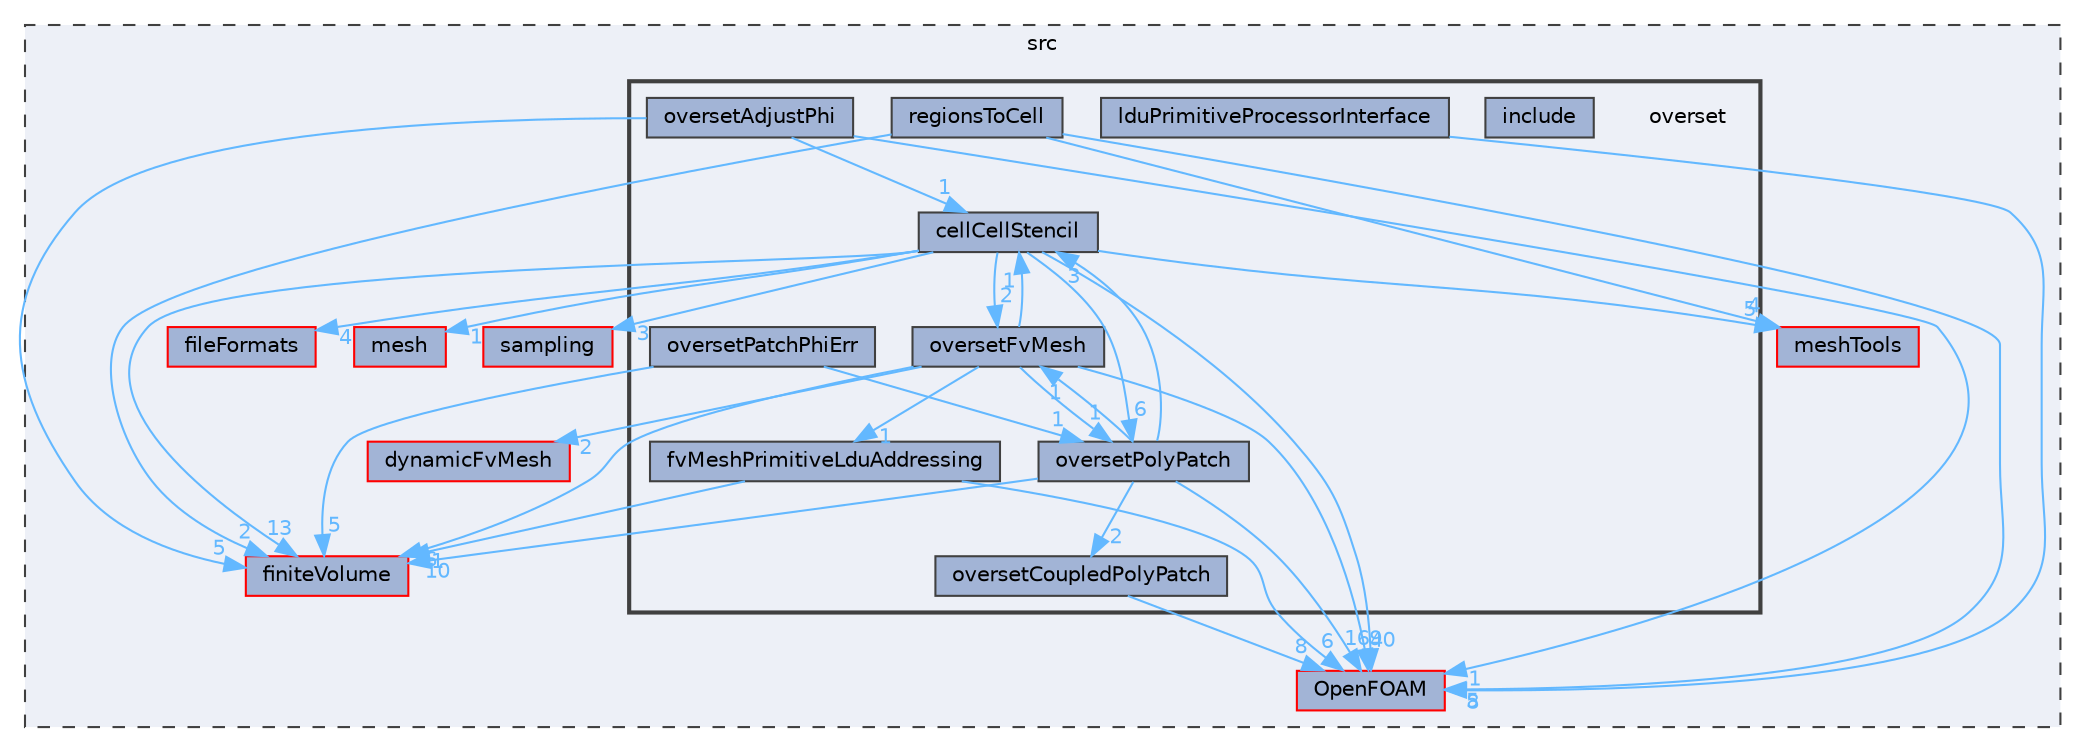 digraph "src/overset"
{
 // LATEX_PDF_SIZE
  bgcolor="transparent";
  edge [fontname=Helvetica,fontsize=10,labelfontname=Helvetica,labelfontsize=10];
  node [fontname=Helvetica,fontsize=10,shape=box,height=0.2,width=0.4];
  compound=true
  subgraph clusterdir_68267d1309a1af8e8297ef4c3efbcdba {
    graph [ bgcolor="#edf0f7", pencolor="grey25", label="src", fontname=Helvetica,fontsize=10 style="filled,dashed", URL="dir_68267d1309a1af8e8297ef4c3efbcdba.html",tooltip=""]
  dir_24a3817a3c61c11f04a0a72057522f4f [label="sampling", fillcolor="#a2b4d6", color="red", style="filled", URL="dir_24a3817a3c61c11f04a0a72057522f4f.html",tooltip=""];
  dir_7045e8b584c9485727394e576736d39b [label="dynamicFvMesh", fillcolor="#a2b4d6", color="red", style="filled", URL="dir_7045e8b584c9485727394e576736d39b.html",tooltip=""];
  dir_9bd15774b555cf7259a6fa18f99fe99b [label="finiteVolume", fillcolor="#a2b4d6", color="red", style="filled", URL="dir_9bd15774b555cf7259a6fa18f99fe99b.html",tooltip=""];
  dir_ae30ad0bef50cf391b24c614251bb9fd [label="meshTools", fillcolor="#a2b4d6", color="red", style="filled", URL="dir_ae30ad0bef50cf391b24c614251bb9fd.html",tooltip=""];
  dir_b05602f37bb521a7142c0a3e200b5f35 [label="fileFormats", fillcolor="#a2b4d6", color="red", style="filled", URL="dir_b05602f37bb521a7142c0a3e200b5f35.html",tooltip=""];
  dir_c5473ff19b20e6ec4dfe5c310b3778a8 [label="OpenFOAM", fillcolor="#a2b4d6", color="red", style="filled", URL="dir_c5473ff19b20e6ec4dfe5c310b3778a8.html",tooltip=""];
  dir_7be0d8c199b9408ae01f5d77515b8def [label="mesh", fillcolor="#a2b4d6", color="red", style="filled", URL="dir_7be0d8c199b9408ae01f5d77515b8def.html",tooltip=""];
  subgraph clusterdir_130ea3eb54766613bed36c4f96e55285 {
    graph [ bgcolor="#edf0f7", pencolor="grey25", label="", fontname=Helvetica,fontsize=10 style="filled,bold", URL="dir_130ea3eb54766613bed36c4f96e55285.html",tooltip=""]
    dir_130ea3eb54766613bed36c4f96e55285 [shape=plaintext, label="overset"];
  dir_c8b95e09d21a64825888613c18fe4ff2 [label="cellCellStencil", fillcolor="#a2b4d6", color="grey25", style="filled", URL="dir_c8b95e09d21a64825888613c18fe4ff2.html",tooltip=""];
  dir_1cd283f81202a1738495e9e43e1b9571 [label="fvMeshPrimitiveLduAddressing", fillcolor="#a2b4d6", color="grey25", style="filled", URL="dir_1cd283f81202a1738495e9e43e1b9571.html",tooltip=""];
  dir_562a6031340baf72c43bd2aeaa54b862 [label="include", fillcolor="#a2b4d6", color="grey25", style="filled", URL="dir_562a6031340baf72c43bd2aeaa54b862.html",tooltip=""];
  dir_b762ae4e91a4fddfcd1b3d4b364e39f6 [label="lduPrimitiveProcessorInterface", fillcolor="#a2b4d6", color="grey25", style="filled", URL="dir_b762ae4e91a4fddfcd1b3d4b364e39f6.html",tooltip=""];
  dir_5a4d0cfa64947f6700a95656be3eb91d [label="oversetAdjustPhi", fillcolor="#a2b4d6", color="grey25", style="filled", URL="dir_5a4d0cfa64947f6700a95656be3eb91d.html",tooltip=""];
  dir_61759e93040a29815afe1d0b610388a7 [label="oversetCoupledPolyPatch", fillcolor="#a2b4d6", color="grey25", style="filled", URL="dir_61759e93040a29815afe1d0b610388a7.html",tooltip=""];
  dir_e269dd38301bd468c0a3829ed627b350 [label="oversetFvMesh", fillcolor="#a2b4d6", color="grey25", style="filled", URL="dir_e269dd38301bd468c0a3829ed627b350.html",tooltip=""];
  dir_a0f2cc622baecb5014dc84ee678c1f93 [label="oversetPatchPhiErr", fillcolor="#a2b4d6", color="grey25", style="filled", URL="dir_a0f2cc622baecb5014dc84ee678c1f93.html",tooltip=""];
  dir_8cbf50248437c6cbef5e7db625f6cd01 [label="oversetPolyPatch", fillcolor="#a2b4d6", color="grey25", style="filled", URL="dir_8cbf50248437c6cbef5e7db625f6cd01.html",tooltip=""];
  dir_2b3f342791f82e1c0a2639cb6ddb1e11 [label="regionsToCell", fillcolor="#a2b4d6", color="grey25", style="filled", URL="dir_2b3f342791f82e1c0a2639cb6ddb1e11.html",tooltip=""];
  }
  }
  dir_c8b95e09d21a64825888613c18fe4ff2->dir_c5473ff19b20e6ec4dfe5c310b3778a8 [headlabel="40", labeldistance=1.5 headhref="dir_000412_002695.html" href="dir_000412_002695.html" color="steelblue1" fontcolor="steelblue1"];
  dir_c8b95e09d21a64825888613c18fe4ff2->dir_9bd15774b555cf7259a6fa18f99fe99b [headlabel="13", labeldistance=1.5 headhref="dir_000412_001387.html" href="dir_000412_001387.html" color="steelblue1" fontcolor="steelblue1"];
  dir_c8b95e09d21a64825888613c18fe4ff2->dir_8cbf50248437c6cbef5e7db625f6cd01 [headlabel="6", labeldistance=1.5 headhref="dir_000412_002761.html" href="dir_000412_002761.html" color="steelblue1" fontcolor="steelblue1"];
  dir_c8b95e09d21a64825888613c18fe4ff2->dir_b05602f37bb521a7142c0a3e200b5f35 [headlabel="4", labeldistance=1.5 headhref="dir_000412_001353.html" href="dir_000412_001353.html" color="steelblue1" fontcolor="steelblue1"];
  dir_c8b95e09d21a64825888613c18fe4ff2->dir_24a3817a3c61c11f04a0a72057522f4f [headlabel="3", labeldistance=1.5 headhref="dir_000412_003409.html" href="dir_000412_003409.html" color="steelblue1" fontcolor="steelblue1"];
  dir_c8b95e09d21a64825888613c18fe4ff2->dir_ae30ad0bef50cf391b24c614251bb9fd [headlabel="5", labeldistance=1.5 headhref="dir_000412_002382.html" href="dir_000412_002382.html" color="steelblue1" fontcolor="steelblue1"];
  dir_c8b95e09d21a64825888613c18fe4ff2->dir_e269dd38301bd468c0a3829ed627b350 [headlabel="2", labeldistance=1.5 headhref="dir_000412_002755.html" href="dir_000412_002755.html" color="steelblue1" fontcolor="steelblue1"];
  dir_c8b95e09d21a64825888613c18fe4ff2->dir_7be0d8c199b9408ae01f5d77515b8def [headlabel="1", labeldistance=1.5 headhref="dir_000412_002359.html" href="dir_000412_002359.html" color="steelblue1" fontcolor="steelblue1"];
  dir_1cd283f81202a1738495e9e43e1b9571->dir_9bd15774b555cf7259a6fa18f99fe99b [headlabel="1", labeldistance=1.5 headhref="dir_001549_001387.html" href="dir_001549_001387.html" color="steelblue1" fontcolor="steelblue1"];
  dir_1cd283f81202a1738495e9e43e1b9571->dir_c5473ff19b20e6ec4dfe5c310b3778a8 [headlabel="6", labeldistance=1.5 headhref="dir_001549_002695.html" href="dir_001549_002695.html" color="steelblue1" fontcolor="steelblue1"];
  dir_b762ae4e91a4fddfcd1b3d4b364e39f6->dir_c5473ff19b20e6ec4dfe5c310b3778a8 [headlabel="8", labeldistance=1.5 headhref="dir_002122_002695.html" href="dir_002122_002695.html" color="steelblue1" fontcolor="steelblue1"];
  dir_5a4d0cfa64947f6700a95656be3eb91d->dir_9bd15774b555cf7259a6fa18f99fe99b [headlabel="5", labeldistance=1.5 headhref="dir_002753_001387.html" href="dir_002753_001387.html" color="steelblue1" fontcolor="steelblue1"];
  dir_5a4d0cfa64947f6700a95656be3eb91d->dir_c5473ff19b20e6ec4dfe5c310b3778a8 [headlabel="1", labeldistance=1.5 headhref="dir_002753_002695.html" href="dir_002753_002695.html" color="steelblue1" fontcolor="steelblue1"];
  dir_5a4d0cfa64947f6700a95656be3eb91d->dir_c8b95e09d21a64825888613c18fe4ff2 [headlabel="1", labeldistance=1.5 headhref="dir_002753_000412.html" href="dir_002753_000412.html" color="steelblue1" fontcolor="steelblue1"];
  dir_61759e93040a29815afe1d0b610388a7->dir_c5473ff19b20e6ec4dfe5c310b3778a8 [headlabel="8", labeldistance=1.5 headhref="dir_002754_002695.html" href="dir_002754_002695.html" color="steelblue1" fontcolor="steelblue1"];
  dir_e269dd38301bd468c0a3829ed627b350->dir_1cd283f81202a1738495e9e43e1b9571 [headlabel="1", labeldistance=1.5 headhref="dir_002755_001549.html" href="dir_002755_001549.html" color="steelblue1" fontcolor="steelblue1"];
  dir_e269dd38301bd468c0a3829ed627b350->dir_7045e8b584c9485727394e576736d39b [headlabel="2", labeldistance=1.5 headhref="dir_002755_001077.html" href="dir_002755_001077.html" color="steelblue1" fontcolor="steelblue1"];
  dir_e269dd38301bd468c0a3829ed627b350->dir_8cbf50248437c6cbef5e7db625f6cd01 [headlabel="1", labeldistance=1.5 headhref="dir_002755_002761.html" href="dir_002755_002761.html" color="steelblue1" fontcolor="steelblue1"];
  dir_e269dd38301bd468c0a3829ed627b350->dir_9bd15774b555cf7259a6fa18f99fe99b [headlabel="6", labeldistance=1.5 headhref="dir_002755_001387.html" href="dir_002755_001387.html" color="steelblue1" fontcolor="steelblue1"];
  dir_e269dd38301bd468c0a3829ed627b350->dir_c5473ff19b20e6ec4dfe5c310b3778a8 [headlabel="9", labeldistance=1.5 headhref="dir_002755_002695.html" href="dir_002755_002695.html" color="steelblue1" fontcolor="steelblue1"];
  dir_e269dd38301bd468c0a3829ed627b350->dir_c8b95e09d21a64825888613c18fe4ff2 [headlabel="1", labeldistance=1.5 headhref="dir_002755_000412.html" href="dir_002755_000412.html" color="steelblue1" fontcolor="steelblue1"];
  dir_a0f2cc622baecb5014dc84ee678c1f93->dir_8cbf50248437c6cbef5e7db625f6cd01 [headlabel="1", labeldistance=1.5 headhref="dir_002760_002761.html" href="dir_002760_002761.html" color="steelblue1" fontcolor="steelblue1"];
  dir_a0f2cc622baecb5014dc84ee678c1f93->dir_9bd15774b555cf7259a6fa18f99fe99b [headlabel="5", labeldistance=1.5 headhref="dir_002760_001387.html" href="dir_002760_001387.html" color="steelblue1" fontcolor="steelblue1"];
  dir_8cbf50248437c6cbef5e7db625f6cd01->dir_61759e93040a29815afe1d0b610388a7 [headlabel="2", labeldistance=1.5 headhref="dir_002761_002754.html" href="dir_002761_002754.html" color="steelblue1" fontcolor="steelblue1"];
  dir_8cbf50248437c6cbef5e7db625f6cd01->dir_9bd15774b555cf7259a6fa18f99fe99b [headlabel="10", labeldistance=1.5 headhref="dir_002761_001387.html" href="dir_002761_001387.html" color="steelblue1" fontcolor="steelblue1"];
  dir_8cbf50248437c6cbef5e7db625f6cd01->dir_c5473ff19b20e6ec4dfe5c310b3778a8 [headlabel="16", labeldistance=1.5 headhref="dir_002761_002695.html" href="dir_002761_002695.html" color="steelblue1" fontcolor="steelblue1"];
  dir_8cbf50248437c6cbef5e7db625f6cd01->dir_c8b95e09d21a64825888613c18fe4ff2 [headlabel="3", labeldistance=1.5 headhref="dir_002761_000412.html" href="dir_002761_000412.html" color="steelblue1" fontcolor="steelblue1"];
  dir_8cbf50248437c6cbef5e7db625f6cd01->dir_e269dd38301bd468c0a3829ed627b350 [headlabel="1", labeldistance=1.5 headhref="dir_002761_002755.html" href="dir_002761_002755.html" color="steelblue1" fontcolor="steelblue1"];
  dir_2b3f342791f82e1c0a2639cb6ddb1e11->dir_9bd15774b555cf7259a6fa18f99fe99b [headlabel="2", labeldistance=1.5 headhref="dir_003300_001387.html" href="dir_003300_001387.html" color="steelblue1" fontcolor="steelblue1"];
  dir_2b3f342791f82e1c0a2639cb6ddb1e11->dir_ae30ad0bef50cf391b24c614251bb9fd [headlabel="4", labeldistance=1.5 headhref="dir_003300_002382.html" href="dir_003300_002382.html" color="steelblue1" fontcolor="steelblue1"];
  dir_2b3f342791f82e1c0a2639cb6ddb1e11->dir_c5473ff19b20e6ec4dfe5c310b3778a8 [headlabel="5", labeldistance=1.5 headhref="dir_003300_002695.html" href="dir_003300_002695.html" color="steelblue1" fontcolor="steelblue1"];
}
